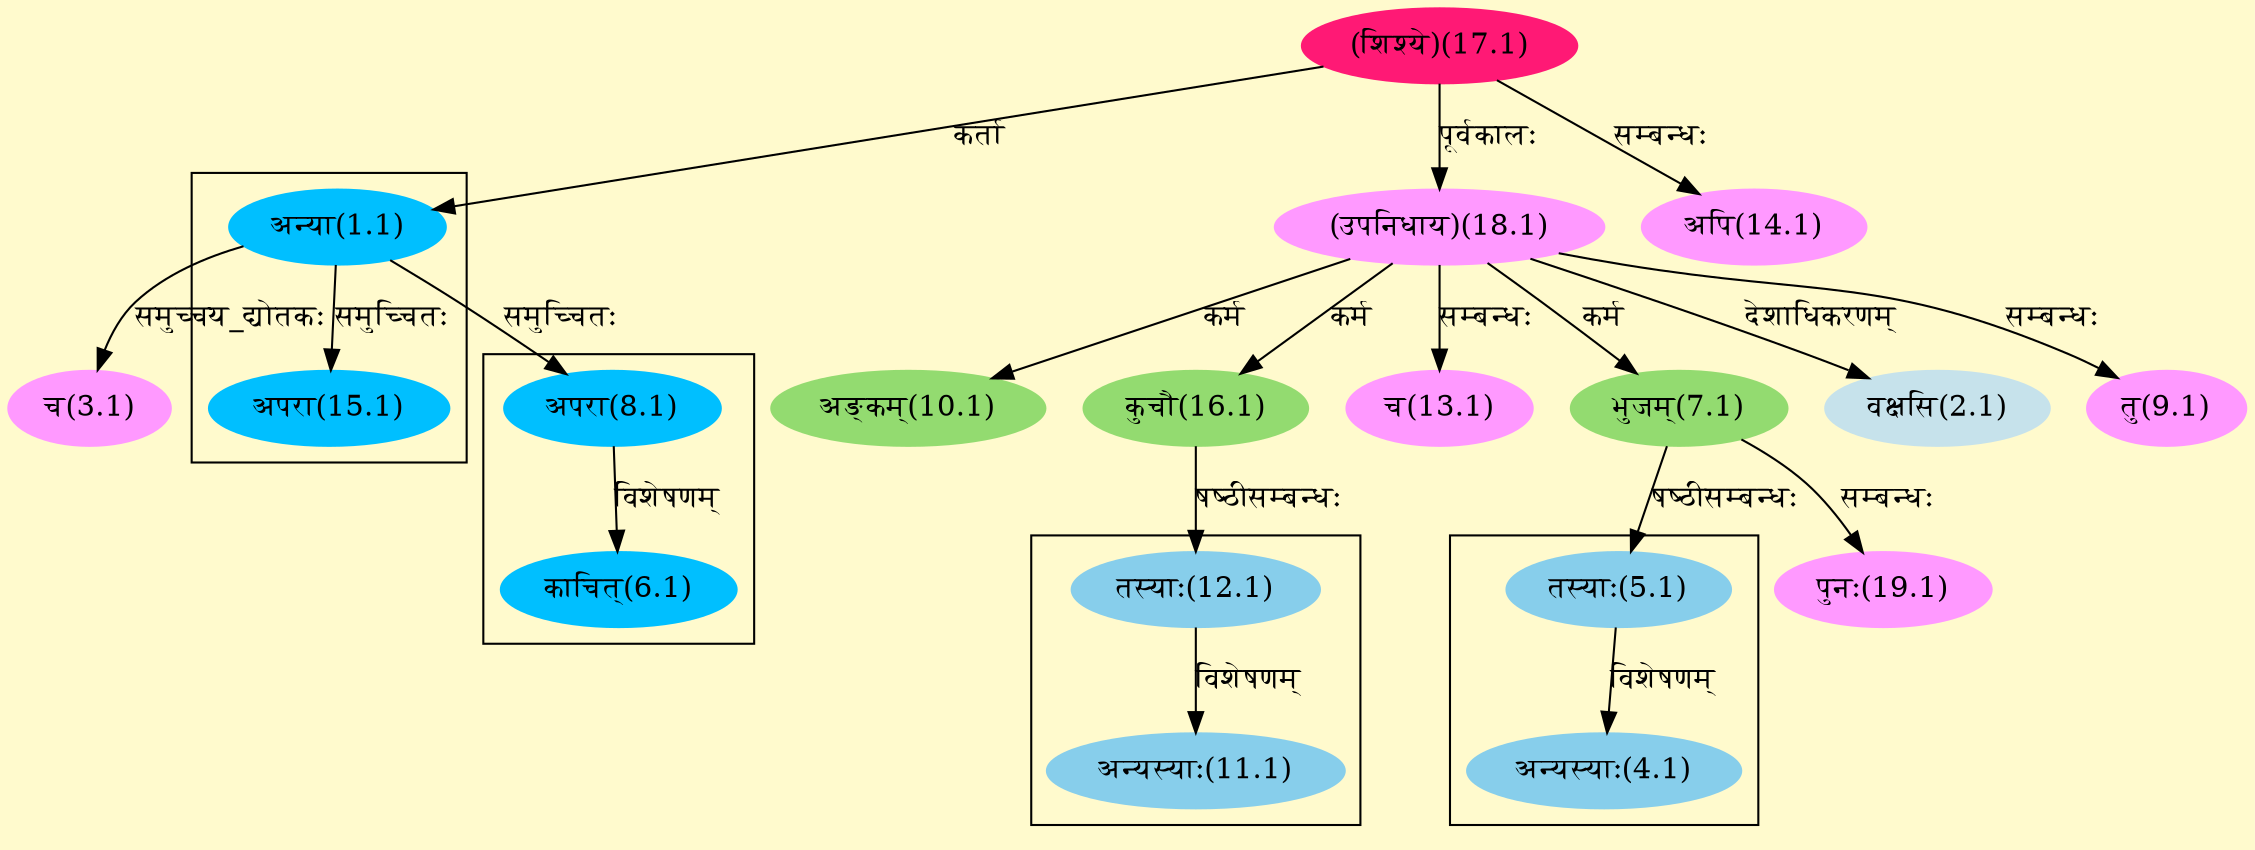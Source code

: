 digraph G{
rankdir=BT;
 compound=true;
 bgcolor="lemonchiffon1";

subgraph cluster_1{
Node4_1 [style=filled, color="#87CEEB" label = "अन्यस्याः(4.1)"]
Node5_1 [style=filled, color="#87CEEB" label = "तस्याः(5.1)"]

}

subgraph cluster_2{
Node6_1 [style=filled, color="#00BFFF" label = "काचित्(6.1)"]
Node8_1 [style=filled, color="#00BFFF" label = "अपरा(8.1)"]

}

subgraph cluster_3{
Node8_1 [style=filled, color="#00BFFF" label = "अपरा(8.1)"]
Node1_1 [style=filled, color="#00BFFF" label = "अन्या(1.1)"]
Node15_1 [style=filled, color="#00BFFF" label = "अपरा(15.1)"]

}

subgraph cluster_4{
Node11_1 [style=filled, color="#87CEEB" label = "अन्यस्याः(11.1)"]
Node12_1 [style=filled, color="#87CEEB" label = "तस्याः(12.1)"]

}
Node1_1 [style=filled, color="#00BFFF" label = "अन्या(1.1)"]
Node17_1 [style=filled, color="#FF1975" label = "(शिश्ये)(17.1)"]
Node2_1 [style=filled, color="#C6E2EB" label = "वक्षसि(2.1)"]
Node18_1 [style=filled, color="#FF99FF" label = "(उपनिधाय)(18.1)"]
Node3_1 [style=filled, color="#FF99FF" label = "च(3.1)"]
Node5_1 [style=filled, color="#87CEEB" label = "तस्याः(5.1)"]
Node7_1 [style=filled, color="#93DB70" label = "भुजम्(7.1)"]
Node9_1 [style=filled, color="#FF99FF" label = "तु(9.1)"]
Node10_1 [style=filled, color="#93DB70" label = "अङ्कम्(10.1)"]
Node12_1 [style=filled, color="#87CEEB" label = "तस्याः(12.1)"]
Node16_1 [style=filled, color="#93DB70" label = "कुचौ(16.1)"]
Node13_1 [style=filled, color="#FF99FF" label = "च(13.1)"]
Node14_1 [style=filled, color="#FF99FF" label = "अपि(14.1)"]
Node [style=filled, color="" label = "()"]
Node19_1 [style=filled, color="#FF99FF" label = "पुनः(19.1)"]
/* Start of Relations section */

Node1_1 -> Node17_1 [  label="कर्ता"  dir="back" ]
Node2_1 -> Node18_1 [  label="देशाधिकरणम्"  dir="back" ]
Node3_1 -> Node1_1 [  label="समुच्चय_द्योतकः"  dir="back" ]
Node4_1 -> Node5_1 [  label="विशेषणम्"  dir="back" ]
Node5_1 -> Node7_1 [  label="षष्ठीसम्बन्धः"  dir="back" ]
Node6_1 -> Node8_1 [  label="विशेषणम्"  dir="back" ]
Node7_1 -> Node18_1 [  label="कर्म"  dir="back" ]
Node8_1 -> Node1_1 [  label="समुच्चितः"  dir="back" ]
Node9_1 -> Node18_1 [  label="सम्बन्धः"  dir="back" ]
Node10_1 -> Node18_1 [  label="कर्म"  dir="back" ]
Node11_1 -> Node12_1 [  label="विशेषणम्"  dir="back" ]
Node12_1 -> Node16_1 [  label="षष्ठीसम्बन्धः"  dir="back" ]
Node13_1 -> Node18_1 [  label="सम्बन्धः"  dir="back" ]
Node14_1 -> Node17_1 [  label="सम्बन्धः"  dir="back" ]
Node15_1 -> Node1_1 [  label="समुच्चितः"  dir="back" ]
Node16_1 -> Node18_1 [  label="कर्म"  dir="back" ]
Node18_1 -> Node17_1 [  label="पूर्वकालः"  dir="back" ]
Node19_1 -> Node7_1 [  label=" सम्बन्धः"  dir="back" ]
}
